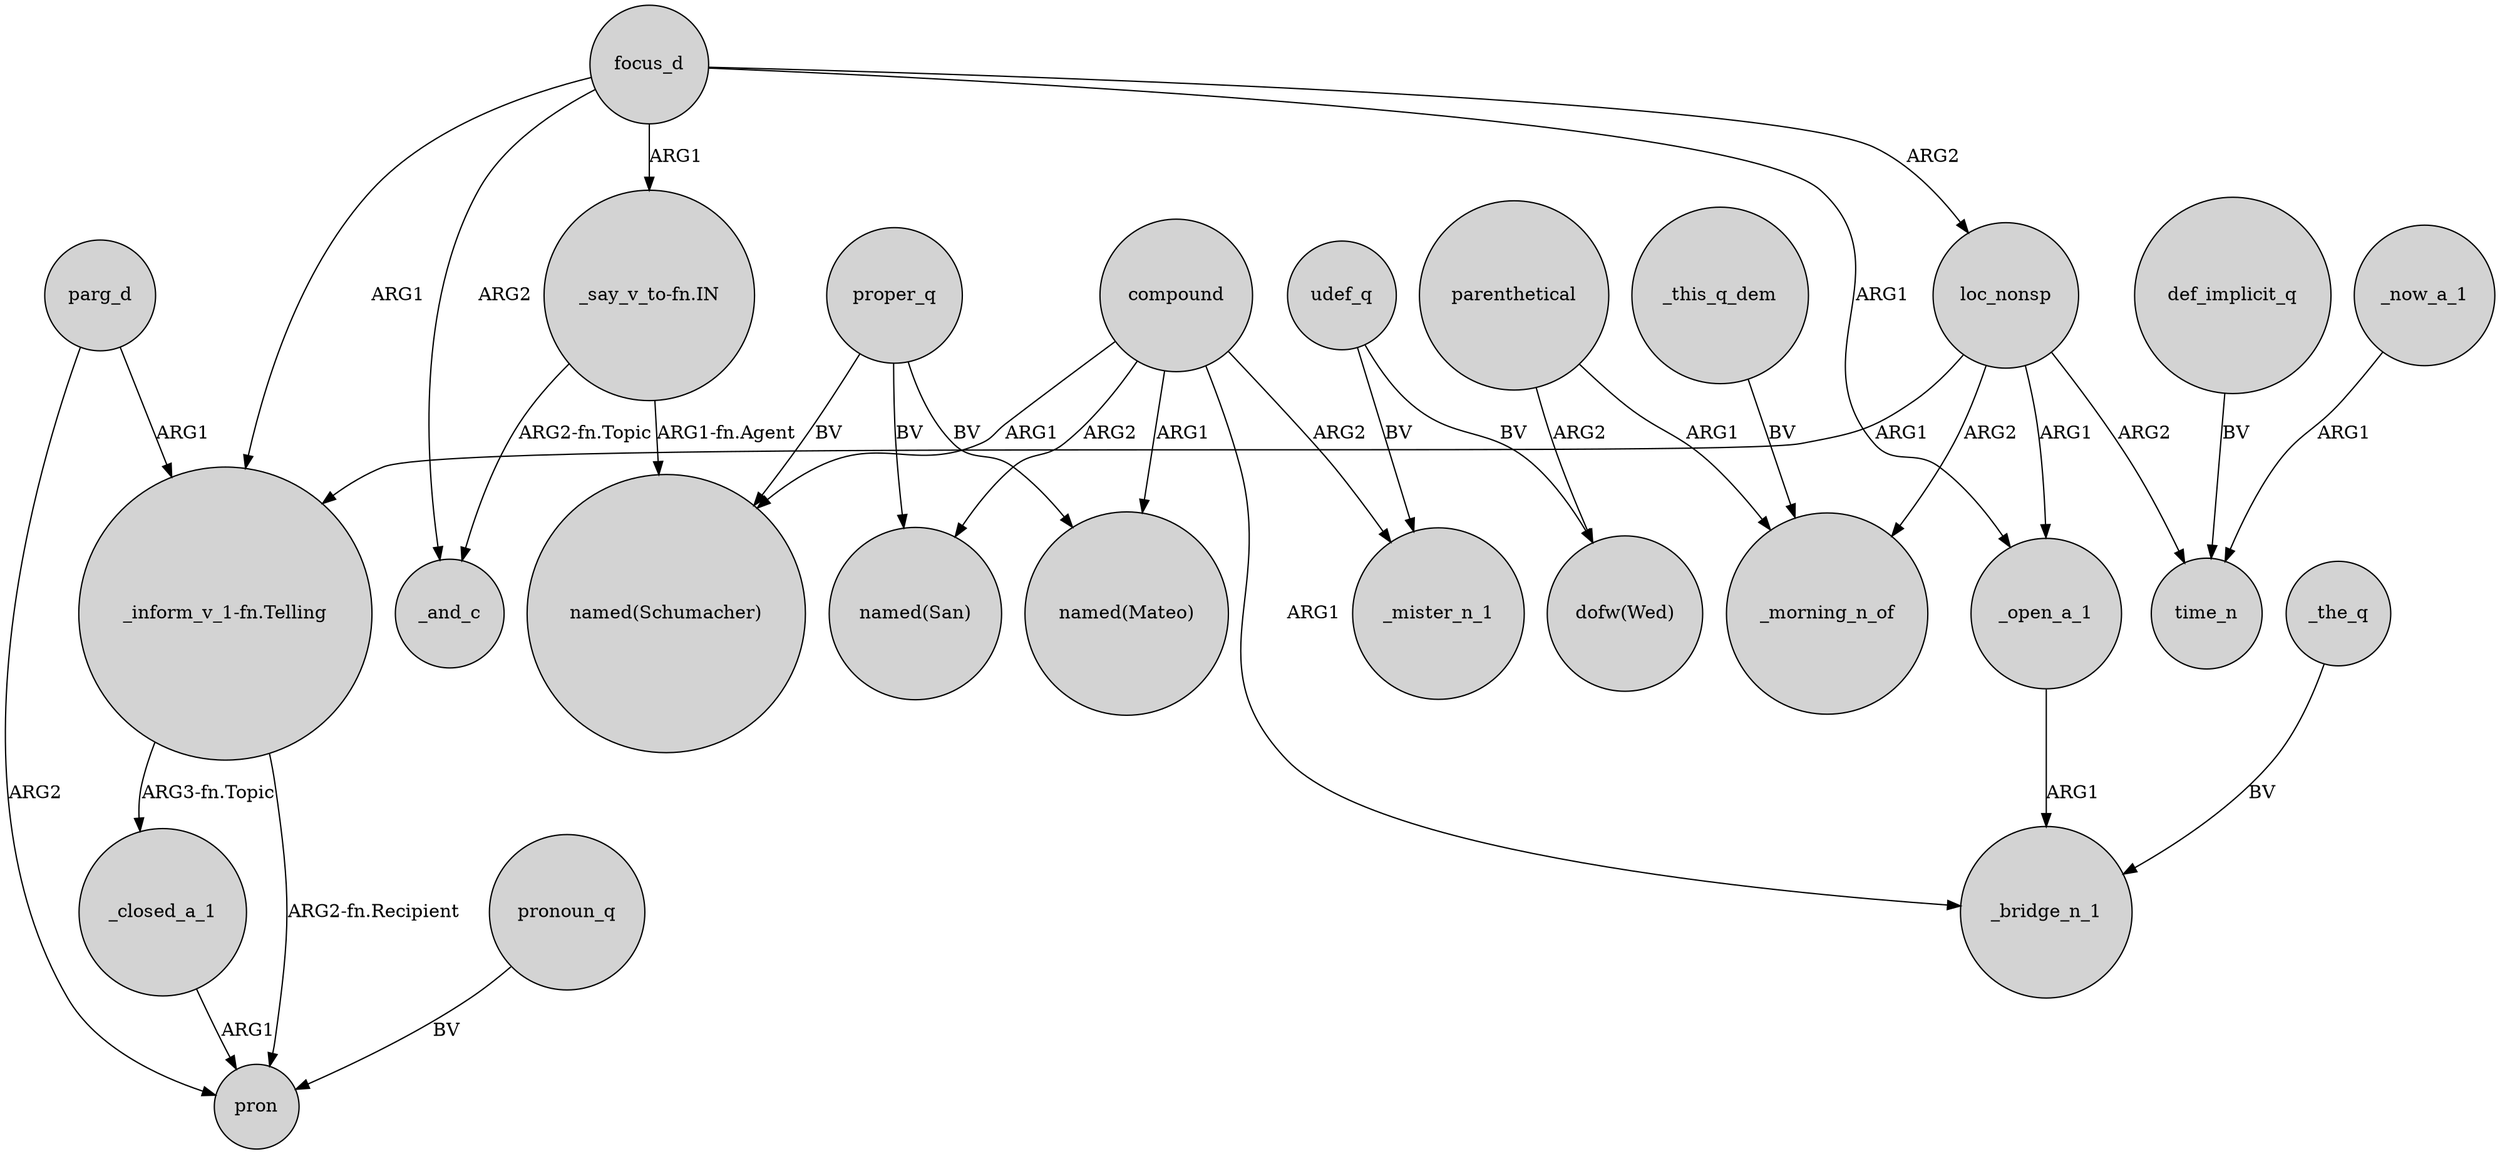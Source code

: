 digraph {
	node [shape=circle style=filled]
	loc_nonsp -> "_inform_v_1-fn.Telling" [label=ARG1]
	"_inform_v_1-fn.Telling" -> _closed_a_1 [label="ARG3-fn.Topic"]
	focus_d -> loc_nonsp [label=ARG2]
	focus_d -> _open_a_1 [label=ARG1]
	def_implicit_q -> time_n [label=BV]
	compound -> "named(San)" [label=ARG2]
	compound -> _mister_n_1 [label=ARG2]
	_the_q -> _bridge_n_1 [label=BV]
	"_say_v_to-fn.IN" -> "named(Schumacher)" [label="ARG1-fn.Agent"]
	proper_q -> "named(Schumacher)" [label=BV]
	udef_q -> _mister_n_1 [label=BV]
	loc_nonsp -> _morning_n_of [label=ARG2]
	compound -> "named(Schumacher)" [label=ARG1]
	parenthetical -> _morning_n_of [label=ARG1]
	focus_d -> _and_c [label=ARG2]
	compound -> "named(Mateo)" [label=ARG1]
	loc_nonsp -> time_n [label=ARG2]
	parg_d -> pron [label=ARG2]
	pronoun_q -> pron [label=BV]
	"_inform_v_1-fn.Telling" -> pron [label="ARG2-fn.Recipient"]
	compound -> _bridge_n_1 [label=ARG1]
	proper_q -> "named(Mateo)" [label=BV]
	_now_a_1 -> time_n [label=ARG1]
	"_say_v_to-fn.IN" -> _and_c [label="ARG2-fn.Topic"]
	parenthetical -> "dofw(Wed)" [label=ARG2]
	_open_a_1 -> _bridge_n_1 [label=ARG1]
	focus_d -> "_inform_v_1-fn.Telling" [label=ARG1]
	_closed_a_1 -> pron [label=ARG1]
	loc_nonsp -> _open_a_1 [label=ARG1]
	proper_q -> "named(San)" [label=BV]
	_this_q_dem -> _morning_n_of [label=BV]
	udef_q -> "dofw(Wed)" [label=BV]
	parg_d -> "_inform_v_1-fn.Telling" [label=ARG1]
	focus_d -> "_say_v_to-fn.IN" [label=ARG1]
}
